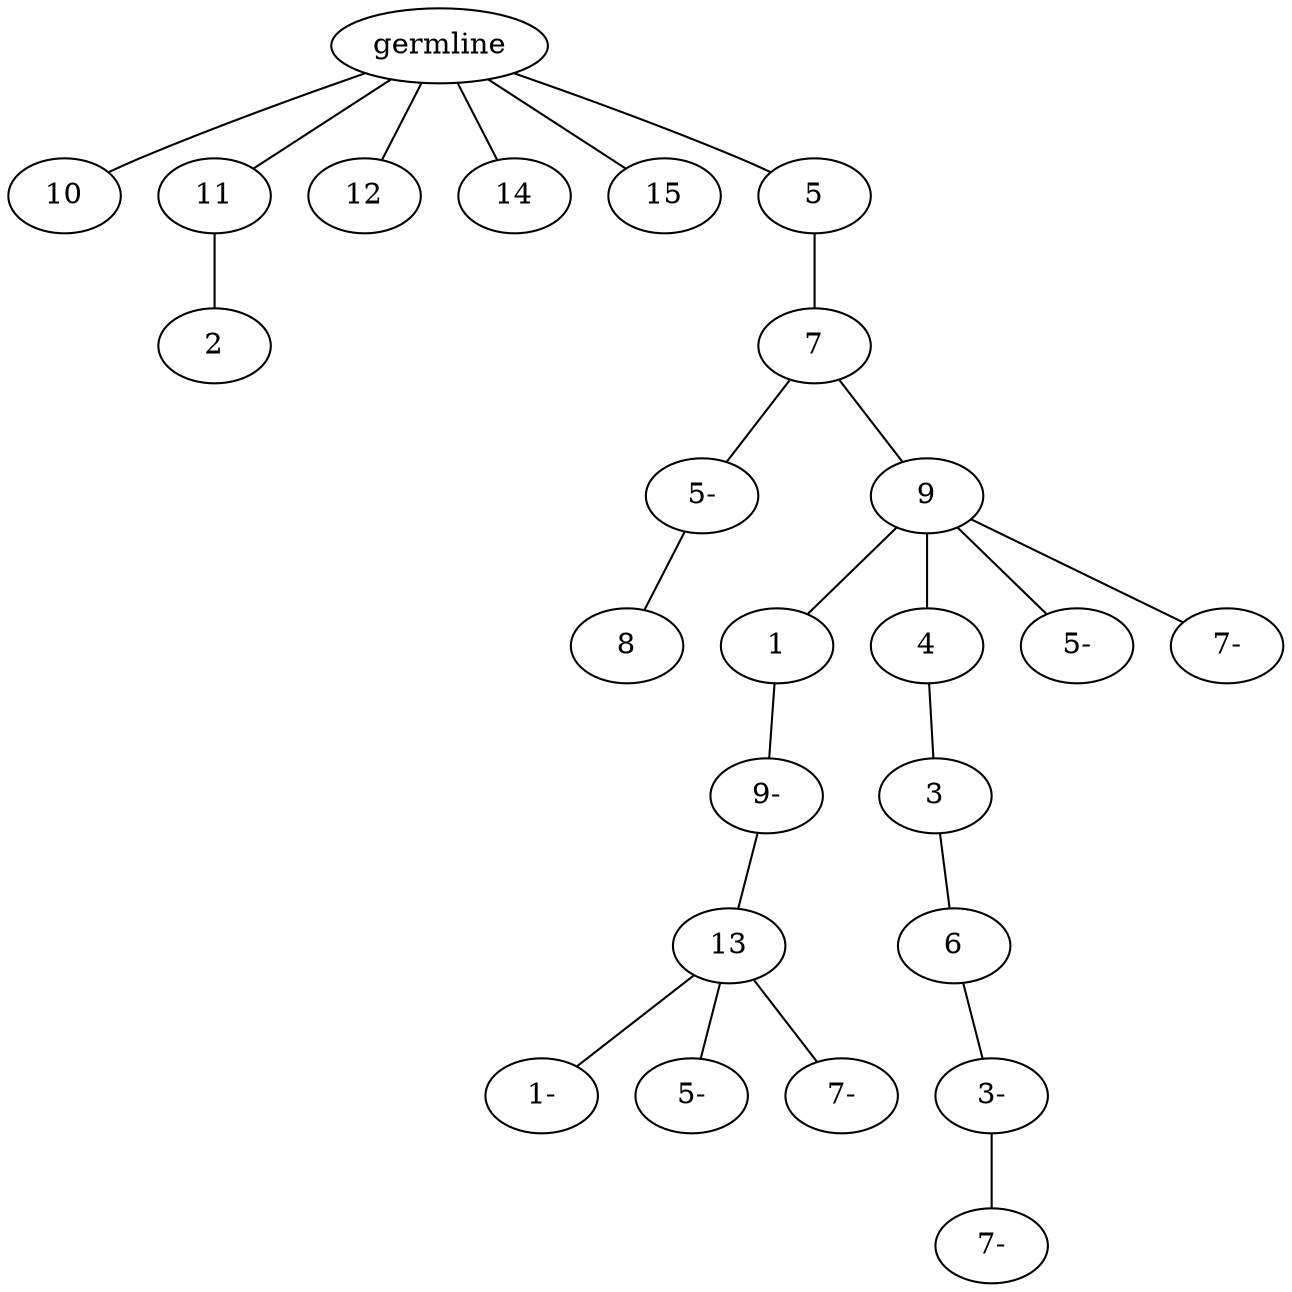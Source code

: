graph tree {
    "140267246111424" [label="germline"];
    "140267246465232" [label="10"];
    "140267246466144" [label="11"];
    "140267246154320" [label="2"];
    "140267246388224" [label="12"];
    "140267246390336" [label="14"];
    "140267246815168" [label="15"];
    "140267246155232" [label="5"];
    "140267246869568" [label="7"];
    "140267246867504" [label="5-"];
    "140267246868272" [label="8"];
    "140267246869520" [label="9"];
    "140267246867456" [label="1"];
    "140267246868464" [label="9-"];
    "140267246496688" [label="13"];
    "140267246495104" [label="1-"];
    "140267246497264" [label="5-"];
    "140267246494816" [label="7-"];
    "140267246870384" [label="4"];
    "140267246496496" [label="3"];
    "140267246495632" [label="6"];
    "140267246497120" [label="3-"];
    "140267246590224" [label="7-"];
    "140267246866496" [label="5-"];
    "140267246868656" [label="7-"];
    "140267246111424" -- "140267246465232";
    "140267246111424" -- "140267246466144";
    "140267246111424" -- "140267246388224";
    "140267246111424" -- "140267246390336";
    "140267246111424" -- "140267246815168";
    "140267246111424" -- "140267246155232";
    "140267246466144" -- "140267246154320";
    "140267246155232" -- "140267246869568";
    "140267246869568" -- "140267246867504";
    "140267246869568" -- "140267246869520";
    "140267246867504" -- "140267246868272";
    "140267246869520" -- "140267246867456";
    "140267246869520" -- "140267246870384";
    "140267246869520" -- "140267246866496";
    "140267246869520" -- "140267246868656";
    "140267246867456" -- "140267246868464";
    "140267246868464" -- "140267246496688";
    "140267246496688" -- "140267246495104";
    "140267246496688" -- "140267246497264";
    "140267246496688" -- "140267246494816";
    "140267246870384" -- "140267246496496";
    "140267246496496" -- "140267246495632";
    "140267246495632" -- "140267246497120";
    "140267246497120" -- "140267246590224";
}

